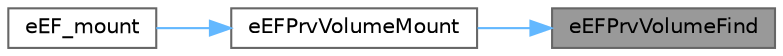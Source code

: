 digraph "eEFPrvVolumeFind"
{
 // LATEX_PDF_SIZE
  bgcolor="transparent";
  edge [fontname=Helvetica,fontsize=10,labelfontname=Helvetica,labelfontsize=10];
  node [fontname=Helvetica,fontsize=10,shape=box,height=0.2,width=0.4];
  rankdir="RL";
  Node1 [id="Node000001",label="eEFPrvVolumeFind",height=0.2,width=0.4,color="gray40", fillcolor="grey60", style="filled", fontcolor="black",tooltip="Find an FAT volume (It supports only generic partitioning rules, MBR, GPT and SFD)"];
  Node1 -> Node2 [id="edge1_Node000001_Node000002",dir="back",color="steelblue1",style="solid",tooltip=" "];
  Node2 [id="Node000002",label="eEFPrvVolumeMount",height=0.2,width=0.4,color="grey40", fillcolor="white", style="filled",URL="$ef__prv__volume__mount_8c.html#a72257a5dd052fb761470c99b9b8161fd",tooltip="Determine logical drive number and mount the volume if needed."];
  Node2 -> Node3 [id="edge2_Node000002_Node000003",dir="back",color="steelblue1",style="solid",tooltip=" "];
  Node3 [id="Node000003",label="eEF_mount",height=0.2,width=0.4,color="grey40", fillcolor="white", style="filled",URL="$ef__mount_8c.html#a9b9743613f37cad39c48b529f33264ca",tooltip="Mount a Logical Drive."];
}
